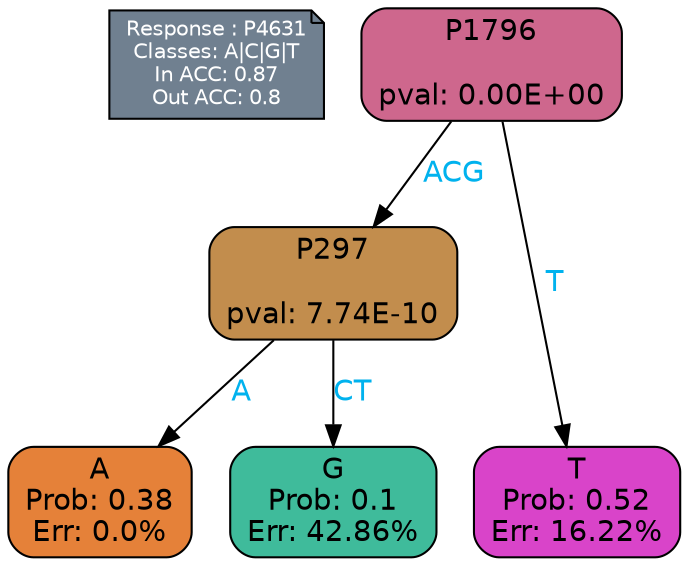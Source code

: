 digraph Tree {
node [shape=box, style="filled, rounded", color="black", fontname=helvetica] ;
graph [ranksep=equally, splines=polylines, bgcolor=transparent, dpi=600] ;
edge [fontname=helvetica] ;
LEGEND [label="Response : P4631
Classes: A|C|G|T
In ACC: 0.87
Out ACC: 0.8
",shape=note,align=left,style=filled,fillcolor="slategray",fontcolor="white",fontsize=10];1 [label="P1796

pval: 0.00E+00", fillcolor="#ce678d"] ;
2 [label="P297

pval: 7.74E-10", fillcolor="#c28d4d"] ;
3 [label="A
Prob: 0.38
Err: 0.0%", fillcolor="#e58139"] ;
4 [label="G
Prob: 0.1
Err: 42.86%", fillcolor="#3fbb9b"] ;
5 [label="T
Prob: 0.52
Err: 16.22%", fillcolor="#d944c9"] ;
1 -> 2 [label="ACG",fontcolor=deepskyblue2] ;
1 -> 5 [label="T",fontcolor=deepskyblue2] ;
2 -> 3 [label="A",fontcolor=deepskyblue2] ;
2 -> 4 [label="CT",fontcolor=deepskyblue2] ;
{rank = same; 3;4;5;}{rank = same; LEGEND;1;}}
